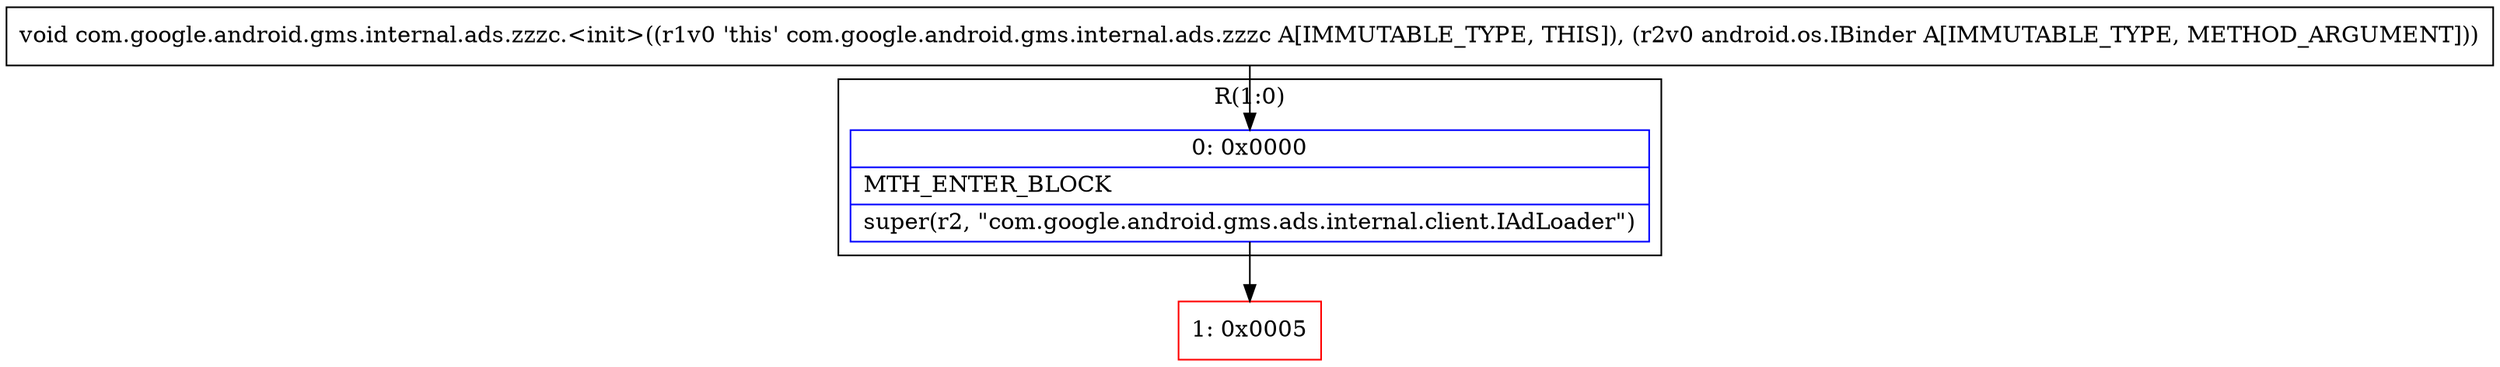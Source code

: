 digraph "CFG forcom.google.android.gms.internal.ads.zzzc.\<init\>(Landroid\/os\/IBinder;)V" {
subgraph cluster_Region_11399987 {
label = "R(1:0)";
node [shape=record,color=blue];
Node_0 [shape=record,label="{0\:\ 0x0000|MTH_ENTER_BLOCK\l|super(r2, \"com.google.android.gms.ads.internal.client.IAdLoader\")\l}"];
}
Node_1 [shape=record,color=red,label="{1\:\ 0x0005}"];
MethodNode[shape=record,label="{void com.google.android.gms.internal.ads.zzzc.\<init\>((r1v0 'this' com.google.android.gms.internal.ads.zzzc A[IMMUTABLE_TYPE, THIS]), (r2v0 android.os.IBinder A[IMMUTABLE_TYPE, METHOD_ARGUMENT])) }"];
MethodNode -> Node_0;
Node_0 -> Node_1;
}

